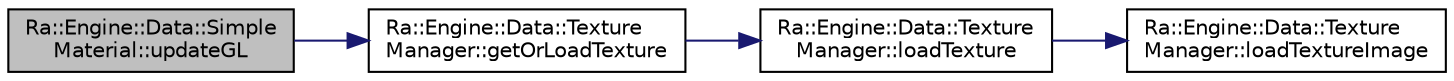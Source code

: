 digraph "Ra::Engine::Data::SimpleMaterial::updateGL"
{
 // INTERACTIVE_SVG=YES
 // LATEX_PDF_SIZE
  edge [fontname="Helvetica",fontsize="10",labelfontname="Helvetica",labelfontsize="10"];
  node [fontname="Helvetica",fontsize="10",shape=record];
  rankdir="LR";
  Node1 [label="Ra::Engine::Data::Simple\lMaterial::updateGL",height=0.2,width=0.4,color="black", fillcolor="grey75", style="filled", fontcolor="black",tooltip=" "];
  Node1 -> Node2 [color="midnightblue",fontsize="10",style="solid",fontname="Helvetica"];
  Node2 [label="Ra::Engine::Data::Texture\lManager::getOrLoadTexture",height=0.2,width=0.4,color="black", fillcolor="white", style="filled",URL="$classRa_1_1Engine_1_1Data_1_1TextureManager.html#a59b5fb2a6870ae9423829a3401e4b4b6",tooltip=" "];
  Node2 -> Node3 [color="midnightblue",fontsize="10",style="solid",fontname="Helvetica"];
  Node3 [label="Ra::Engine::Data::Texture\lManager::loadTexture",height=0.2,width=0.4,color="black", fillcolor="white", style="filled",URL="$classRa_1_1Engine_1_1Data_1_1TextureManager.html#a5680332e080cccaac9d0fe9632a8da0f",tooltip=" "];
  Node3 -> Node4 [color="midnightblue",fontsize="10",style="solid",fontname="Helvetica"];
  Node4 [label="Ra::Engine::Data::Texture\lManager::loadTextureImage",height=0.2,width=0.4,color="black", fillcolor="white", style="filled",URL="$classRa_1_1Engine_1_1Data_1_1TextureManager.html#ab744921bc126b356965047f2d2945ee1",tooltip=" "];
}
